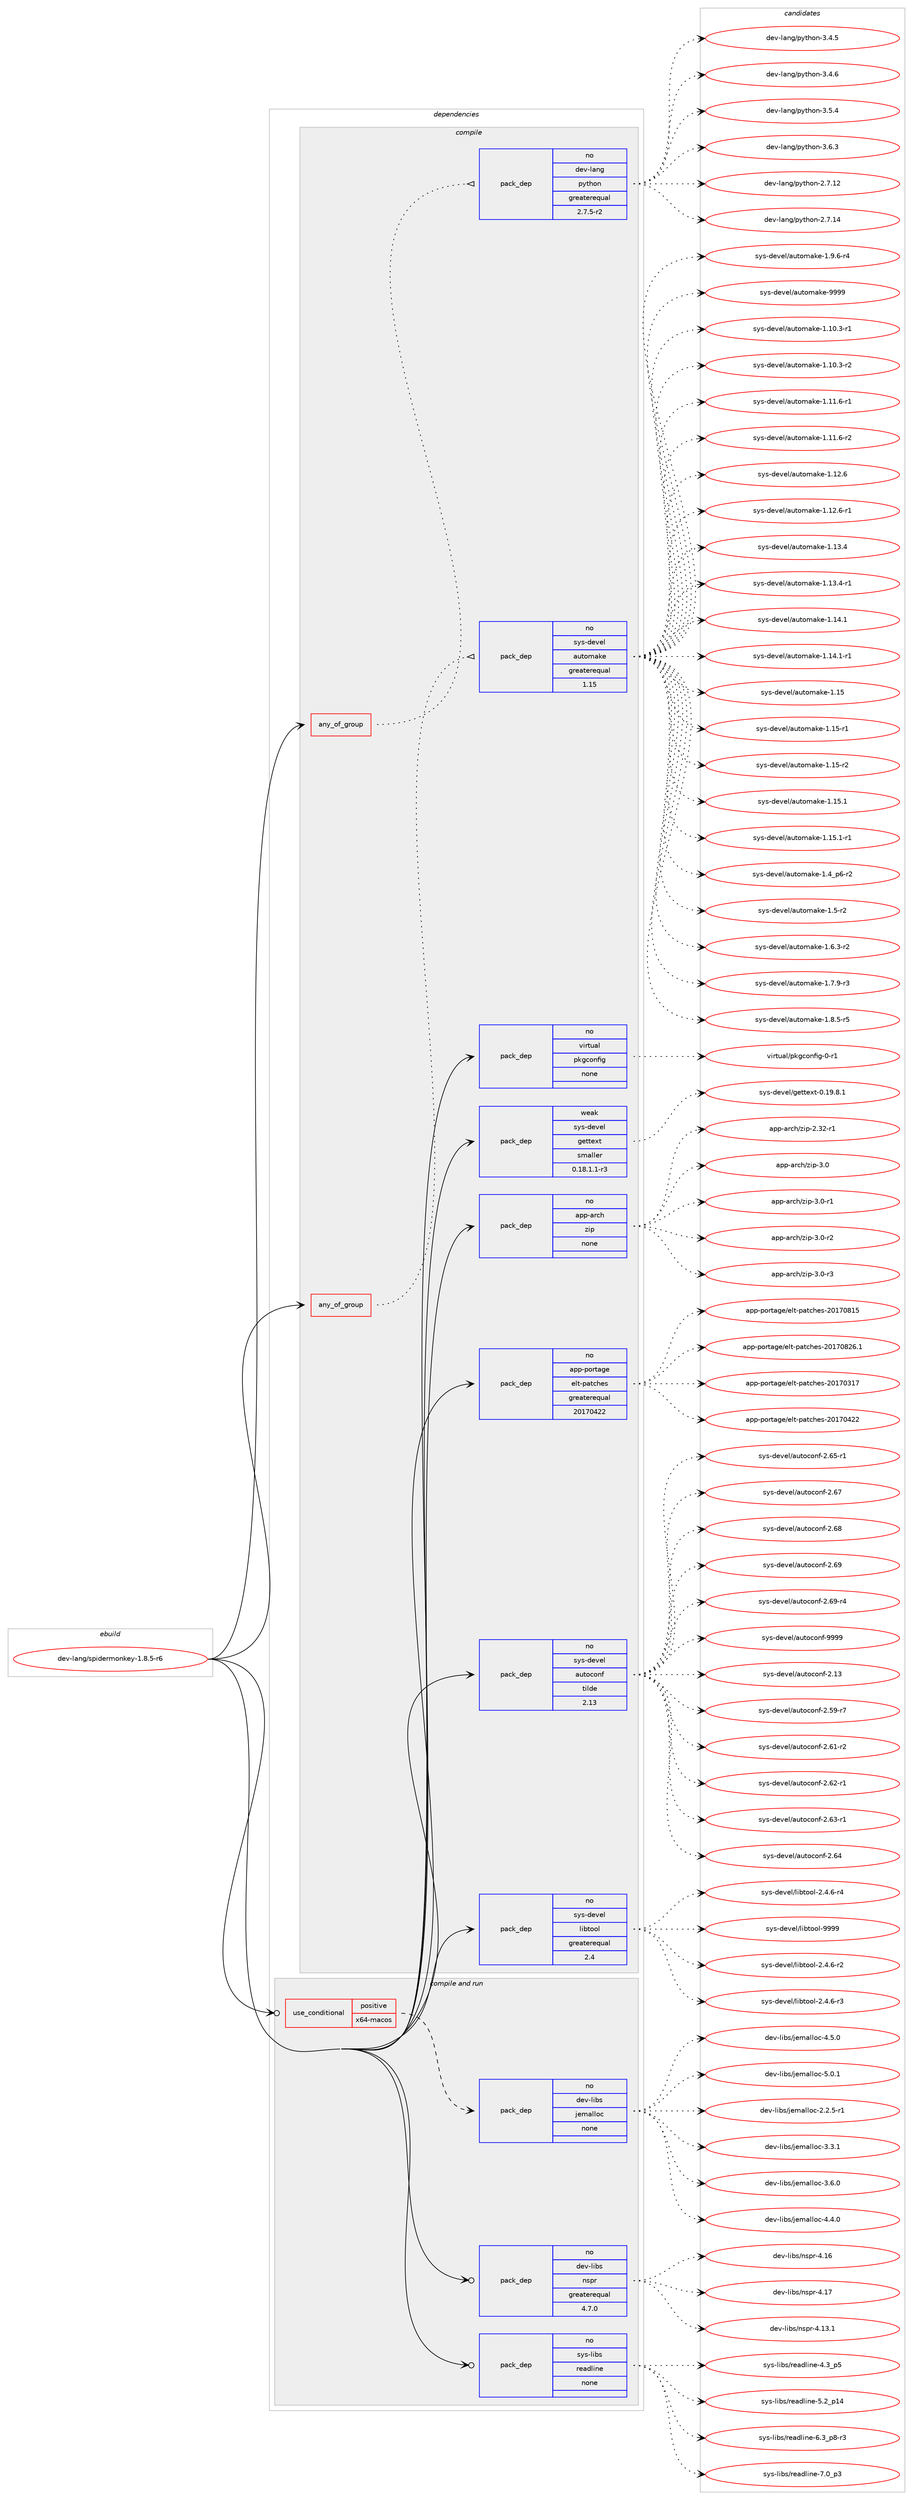 digraph prolog {

# *************
# Graph options
# *************

newrank=true;
concentrate=true;
compound=true;
graph [rankdir=LR,fontname=Helvetica,fontsize=10,ranksep=1.5];#, ranksep=2.5, nodesep=0.2];
edge  [arrowhead=vee];
node  [fontname=Helvetica,fontsize=10];

# **********
# The ebuild
# **********

subgraph cluster_leftcol {
color=gray;
rank=same;
label=<<i>ebuild</i>>;
id [label="dev-lang/spidermonkey-1.8.5-r6", color=red, width=4, href="../dev-lang/spidermonkey-1.8.5-r6.svg"];
}

# ****************
# The dependencies
# ****************

subgraph cluster_midcol {
color=gray;
label=<<i>dependencies</i>>;
subgraph cluster_compile {
fillcolor="#eeeeee";
style=filled;
label=<<i>compile</i>>;
subgraph any3139 {
dependency109646 [label=<<TABLE BORDER="0" CELLBORDER="1" CELLSPACING="0" CELLPADDING="4"><TR><TD CELLPADDING="10">any_of_group</TD></TR></TABLE>>, shape=none, color=red];subgraph pack82768 {
dependency109647 [label=<<TABLE BORDER="0" CELLBORDER="1" CELLSPACING="0" CELLPADDING="4" WIDTH="220"><TR><TD ROWSPAN="6" CELLPADDING="30">pack_dep</TD></TR><TR><TD WIDTH="110">no</TD></TR><TR><TD>dev-lang</TD></TR><TR><TD>python</TD></TR><TR><TD>greaterequal</TD></TR><TR><TD>2.7.5-r2</TD></TR></TABLE>>, shape=none, color=blue];
}
dependency109646:e -> dependency109647:w [weight=20,style="dotted",arrowhead="oinv"];
}
id:e -> dependency109646:w [weight=20,style="solid",arrowhead="vee"];
subgraph any3140 {
dependency109648 [label=<<TABLE BORDER="0" CELLBORDER="1" CELLSPACING="0" CELLPADDING="4"><TR><TD CELLPADDING="10">any_of_group</TD></TR></TABLE>>, shape=none, color=red];subgraph pack82769 {
dependency109649 [label=<<TABLE BORDER="0" CELLBORDER="1" CELLSPACING="0" CELLPADDING="4" WIDTH="220"><TR><TD ROWSPAN="6" CELLPADDING="30">pack_dep</TD></TR><TR><TD WIDTH="110">no</TD></TR><TR><TD>sys-devel</TD></TR><TR><TD>automake</TD></TR><TR><TD>greaterequal</TD></TR><TR><TD>1.15</TD></TR></TABLE>>, shape=none, color=blue];
}
dependency109648:e -> dependency109649:w [weight=20,style="dotted",arrowhead="oinv"];
}
id:e -> dependency109648:w [weight=20,style="solid",arrowhead="vee"];
subgraph pack82770 {
dependency109650 [label=<<TABLE BORDER="0" CELLBORDER="1" CELLSPACING="0" CELLPADDING="4" WIDTH="220"><TR><TD ROWSPAN="6" CELLPADDING="30">pack_dep</TD></TR><TR><TD WIDTH="110">no</TD></TR><TR><TD>app-arch</TD></TR><TR><TD>zip</TD></TR><TR><TD>none</TD></TR><TR><TD></TD></TR></TABLE>>, shape=none, color=blue];
}
id:e -> dependency109650:w [weight=20,style="solid",arrowhead="vee"];
subgraph pack82771 {
dependency109651 [label=<<TABLE BORDER="0" CELLBORDER="1" CELLSPACING="0" CELLPADDING="4" WIDTH="220"><TR><TD ROWSPAN="6" CELLPADDING="30">pack_dep</TD></TR><TR><TD WIDTH="110">no</TD></TR><TR><TD>app-portage</TD></TR><TR><TD>elt-patches</TD></TR><TR><TD>greaterequal</TD></TR><TR><TD>20170422</TD></TR></TABLE>>, shape=none, color=blue];
}
id:e -> dependency109651:w [weight=20,style="solid",arrowhead="vee"];
subgraph pack82772 {
dependency109652 [label=<<TABLE BORDER="0" CELLBORDER="1" CELLSPACING="0" CELLPADDING="4" WIDTH="220"><TR><TD ROWSPAN="6" CELLPADDING="30">pack_dep</TD></TR><TR><TD WIDTH="110">no</TD></TR><TR><TD>sys-devel</TD></TR><TR><TD>autoconf</TD></TR><TR><TD>tilde</TD></TR><TR><TD>2.13</TD></TR></TABLE>>, shape=none, color=blue];
}
id:e -> dependency109652:w [weight=20,style="solid",arrowhead="vee"];
subgraph pack82773 {
dependency109653 [label=<<TABLE BORDER="0" CELLBORDER="1" CELLSPACING="0" CELLPADDING="4" WIDTH="220"><TR><TD ROWSPAN="6" CELLPADDING="30">pack_dep</TD></TR><TR><TD WIDTH="110">no</TD></TR><TR><TD>sys-devel</TD></TR><TR><TD>libtool</TD></TR><TR><TD>greaterequal</TD></TR><TR><TD>2.4</TD></TR></TABLE>>, shape=none, color=blue];
}
id:e -> dependency109653:w [weight=20,style="solid",arrowhead="vee"];
subgraph pack82774 {
dependency109654 [label=<<TABLE BORDER="0" CELLBORDER="1" CELLSPACING="0" CELLPADDING="4" WIDTH="220"><TR><TD ROWSPAN="6" CELLPADDING="30">pack_dep</TD></TR><TR><TD WIDTH="110">no</TD></TR><TR><TD>virtual</TD></TR><TR><TD>pkgconfig</TD></TR><TR><TD>none</TD></TR><TR><TD></TD></TR></TABLE>>, shape=none, color=blue];
}
id:e -> dependency109654:w [weight=20,style="solid",arrowhead="vee"];
subgraph pack82775 {
dependency109655 [label=<<TABLE BORDER="0" CELLBORDER="1" CELLSPACING="0" CELLPADDING="4" WIDTH="220"><TR><TD ROWSPAN="6" CELLPADDING="30">pack_dep</TD></TR><TR><TD WIDTH="110">weak</TD></TR><TR><TD>sys-devel</TD></TR><TR><TD>gettext</TD></TR><TR><TD>smaller</TD></TR><TR><TD>0.18.1.1-r3</TD></TR></TABLE>>, shape=none, color=blue];
}
id:e -> dependency109655:w [weight=20,style="solid",arrowhead="vee"];
}
subgraph cluster_compileandrun {
fillcolor="#eeeeee";
style=filled;
label=<<i>compile and run</i>>;
subgraph cond23709 {
dependency109656 [label=<<TABLE BORDER="0" CELLBORDER="1" CELLSPACING="0" CELLPADDING="4"><TR><TD ROWSPAN="3" CELLPADDING="10">use_conditional</TD></TR><TR><TD>positive</TD></TR><TR><TD>x64-macos</TD></TR></TABLE>>, shape=none, color=red];
subgraph pack82776 {
dependency109657 [label=<<TABLE BORDER="0" CELLBORDER="1" CELLSPACING="0" CELLPADDING="4" WIDTH="220"><TR><TD ROWSPAN="6" CELLPADDING="30">pack_dep</TD></TR><TR><TD WIDTH="110">no</TD></TR><TR><TD>dev-libs</TD></TR><TR><TD>jemalloc</TD></TR><TR><TD>none</TD></TR><TR><TD></TD></TR></TABLE>>, shape=none, color=blue];
}
dependency109656:e -> dependency109657:w [weight=20,style="dashed",arrowhead="vee"];
}
id:e -> dependency109656:w [weight=20,style="solid",arrowhead="odotvee"];
subgraph pack82777 {
dependency109658 [label=<<TABLE BORDER="0" CELLBORDER="1" CELLSPACING="0" CELLPADDING="4" WIDTH="220"><TR><TD ROWSPAN="6" CELLPADDING="30">pack_dep</TD></TR><TR><TD WIDTH="110">no</TD></TR><TR><TD>dev-libs</TD></TR><TR><TD>nspr</TD></TR><TR><TD>greaterequal</TD></TR><TR><TD>4.7.0</TD></TR></TABLE>>, shape=none, color=blue];
}
id:e -> dependency109658:w [weight=20,style="solid",arrowhead="odotvee"];
subgraph pack82778 {
dependency109659 [label=<<TABLE BORDER="0" CELLBORDER="1" CELLSPACING="0" CELLPADDING="4" WIDTH="220"><TR><TD ROWSPAN="6" CELLPADDING="30">pack_dep</TD></TR><TR><TD WIDTH="110">no</TD></TR><TR><TD>sys-libs</TD></TR><TR><TD>readline</TD></TR><TR><TD>none</TD></TR><TR><TD></TD></TR></TABLE>>, shape=none, color=blue];
}
id:e -> dependency109659:w [weight=20,style="solid",arrowhead="odotvee"];
}
subgraph cluster_run {
fillcolor="#eeeeee";
style=filled;
label=<<i>run</i>>;
}
}

# **************
# The candidates
# **************

subgraph cluster_choices {
rank=same;
color=gray;
label=<<i>candidates</i>>;

subgraph choice82768 {
color=black;
nodesep=1;
choice10010111845108971101034711212111610411111045504655464950 [label="dev-lang/python-2.7.12", color=red, width=4,href="../dev-lang/python-2.7.12.svg"];
choice10010111845108971101034711212111610411111045504655464952 [label="dev-lang/python-2.7.14", color=red, width=4,href="../dev-lang/python-2.7.14.svg"];
choice100101118451089711010347112121116104111110455146524653 [label="dev-lang/python-3.4.5", color=red, width=4,href="../dev-lang/python-3.4.5.svg"];
choice100101118451089711010347112121116104111110455146524654 [label="dev-lang/python-3.4.6", color=red, width=4,href="../dev-lang/python-3.4.6.svg"];
choice100101118451089711010347112121116104111110455146534652 [label="dev-lang/python-3.5.4", color=red, width=4,href="../dev-lang/python-3.5.4.svg"];
choice100101118451089711010347112121116104111110455146544651 [label="dev-lang/python-3.6.3", color=red, width=4,href="../dev-lang/python-3.6.3.svg"];
dependency109647:e -> choice10010111845108971101034711212111610411111045504655464950:w [style=dotted,weight="100"];
dependency109647:e -> choice10010111845108971101034711212111610411111045504655464952:w [style=dotted,weight="100"];
dependency109647:e -> choice100101118451089711010347112121116104111110455146524653:w [style=dotted,weight="100"];
dependency109647:e -> choice100101118451089711010347112121116104111110455146524654:w [style=dotted,weight="100"];
dependency109647:e -> choice100101118451089711010347112121116104111110455146534652:w [style=dotted,weight="100"];
dependency109647:e -> choice100101118451089711010347112121116104111110455146544651:w [style=dotted,weight="100"];
}
subgraph choice82769 {
color=black;
nodesep=1;
choice11512111545100101118101108479711711611110997107101454946494846514511449 [label="sys-devel/automake-1.10.3-r1", color=red, width=4,href="../sys-devel/automake-1.10.3-r1.svg"];
choice11512111545100101118101108479711711611110997107101454946494846514511450 [label="sys-devel/automake-1.10.3-r2", color=red, width=4,href="../sys-devel/automake-1.10.3-r2.svg"];
choice11512111545100101118101108479711711611110997107101454946494946544511449 [label="sys-devel/automake-1.11.6-r1", color=red, width=4,href="../sys-devel/automake-1.11.6-r1.svg"];
choice11512111545100101118101108479711711611110997107101454946494946544511450 [label="sys-devel/automake-1.11.6-r2", color=red, width=4,href="../sys-devel/automake-1.11.6-r2.svg"];
choice1151211154510010111810110847971171161111099710710145494649504654 [label="sys-devel/automake-1.12.6", color=red, width=4,href="../sys-devel/automake-1.12.6.svg"];
choice11512111545100101118101108479711711611110997107101454946495046544511449 [label="sys-devel/automake-1.12.6-r1", color=red, width=4,href="../sys-devel/automake-1.12.6-r1.svg"];
choice1151211154510010111810110847971171161111099710710145494649514652 [label="sys-devel/automake-1.13.4", color=red, width=4,href="../sys-devel/automake-1.13.4.svg"];
choice11512111545100101118101108479711711611110997107101454946495146524511449 [label="sys-devel/automake-1.13.4-r1", color=red, width=4,href="../sys-devel/automake-1.13.4-r1.svg"];
choice1151211154510010111810110847971171161111099710710145494649524649 [label="sys-devel/automake-1.14.1", color=red, width=4,href="../sys-devel/automake-1.14.1.svg"];
choice11512111545100101118101108479711711611110997107101454946495246494511449 [label="sys-devel/automake-1.14.1-r1", color=red, width=4,href="../sys-devel/automake-1.14.1-r1.svg"];
choice115121115451001011181011084797117116111109971071014549464953 [label="sys-devel/automake-1.15", color=red, width=4,href="../sys-devel/automake-1.15.svg"];
choice1151211154510010111810110847971171161111099710710145494649534511449 [label="sys-devel/automake-1.15-r1", color=red, width=4,href="../sys-devel/automake-1.15-r1.svg"];
choice1151211154510010111810110847971171161111099710710145494649534511450 [label="sys-devel/automake-1.15-r2", color=red, width=4,href="../sys-devel/automake-1.15-r2.svg"];
choice1151211154510010111810110847971171161111099710710145494649534649 [label="sys-devel/automake-1.15.1", color=red, width=4,href="../sys-devel/automake-1.15.1.svg"];
choice11512111545100101118101108479711711611110997107101454946495346494511449 [label="sys-devel/automake-1.15.1-r1", color=red, width=4,href="../sys-devel/automake-1.15.1-r1.svg"];
choice115121115451001011181011084797117116111109971071014549465295112544511450 [label="sys-devel/automake-1.4_p6-r2", color=red, width=4,href="../sys-devel/automake-1.4_p6-r2.svg"];
choice11512111545100101118101108479711711611110997107101454946534511450 [label="sys-devel/automake-1.5-r2", color=red, width=4,href="../sys-devel/automake-1.5-r2.svg"];
choice115121115451001011181011084797117116111109971071014549465446514511450 [label="sys-devel/automake-1.6.3-r2", color=red, width=4,href="../sys-devel/automake-1.6.3-r2.svg"];
choice115121115451001011181011084797117116111109971071014549465546574511451 [label="sys-devel/automake-1.7.9-r3", color=red, width=4,href="../sys-devel/automake-1.7.9-r3.svg"];
choice115121115451001011181011084797117116111109971071014549465646534511453 [label="sys-devel/automake-1.8.5-r5", color=red, width=4,href="../sys-devel/automake-1.8.5-r5.svg"];
choice115121115451001011181011084797117116111109971071014549465746544511452 [label="sys-devel/automake-1.9.6-r4", color=red, width=4,href="../sys-devel/automake-1.9.6-r4.svg"];
choice115121115451001011181011084797117116111109971071014557575757 [label="sys-devel/automake-9999", color=red, width=4,href="../sys-devel/automake-9999.svg"];
dependency109649:e -> choice11512111545100101118101108479711711611110997107101454946494846514511449:w [style=dotted,weight="100"];
dependency109649:e -> choice11512111545100101118101108479711711611110997107101454946494846514511450:w [style=dotted,weight="100"];
dependency109649:e -> choice11512111545100101118101108479711711611110997107101454946494946544511449:w [style=dotted,weight="100"];
dependency109649:e -> choice11512111545100101118101108479711711611110997107101454946494946544511450:w [style=dotted,weight="100"];
dependency109649:e -> choice1151211154510010111810110847971171161111099710710145494649504654:w [style=dotted,weight="100"];
dependency109649:e -> choice11512111545100101118101108479711711611110997107101454946495046544511449:w [style=dotted,weight="100"];
dependency109649:e -> choice1151211154510010111810110847971171161111099710710145494649514652:w [style=dotted,weight="100"];
dependency109649:e -> choice11512111545100101118101108479711711611110997107101454946495146524511449:w [style=dotted,weight="100"];
dependency109649:e -> choice1151211154510010111810110847971171161111099710710145494649524649:w [style=dotted,weight="100"];
dependency109649:e -> choice11512111545100101118101108479711711611110997107101454946495246494511449:w [style=dotted,weight="100"];
dependency109649:e -> choice115121115451001011181011084797117116111109971071014549464953:w [style=dotted,weight="100"];
dependency109649:e -> choice1151211154510010111810110847971171161111099710710145494649534511449:w [style=dotted,weight="100"];
dependency109649:e -> choice1151211154510010111810110847971171161111099710710145494649534511450:w [style=dotted,weight="100"];
dependency109649:e -> choice1151211154510010111810110847971171161111099710710145494649534649:w [style=dotted,weight="100"];
dependency109649:e -> choice11512111545100101118101108479711711611110997107101454946495346494511449:w [style=dotted,weight="100"];
dependency109649:e -> choice115121115451001011181011084797117116111109971071014549465295112544511450:w [style=dotted,weight="100"];
dependency109649:e -> choice11512111545100101118101108479711711611110997107101454946534511450:w [style=dotted,weight="100"];
dependency109649:e -> choice115121115451001011181011084797117116111109971071014549465446514511450:w [style=dotted,weight="100"];
dependency109649:e -> choice115121115451001011181011084797117116111109971071014549465546574511451:w [style=dotted,weight="100"];
dependency109649:e -> choice115121115451001011181011084797117116111109971071014549465646534511453:w [style=dotted,weight="100"];
dependency109649:e -> choice115121115451001011181011084797117116111109971071014549465746544511452:w [style=dotted,weight="100"];
dependency109649:e -> choice115121115451001011181011084797117116111109971071014557575757:w [style=dotted,weight="100"];
}
subgraph choice82770 {
color=black;
nodesep=1;
choice971121124597114991044712210511245504651504511449 [label="app-arch/zip-2.32-r1", color=red, width=4,href="../app-arch/zip-2.32-r1.svg"];
choice971121124597114991044712210511245514648 [label="app-arch/zip-3.0", color=red, width=4,href="../app-arch/zip-3.0.svg"];
choice9711211245971149910447122105112455146484511449 [label="app-arch/zip-3.0-r1", color=red, width=4,href="../app-arch/zip-3.0-r1.svg"];
choice9711211245971149910447122105112455146484511450 [label="app-arch/zip-3.0-r2", color=red, width=4,href="../app-arch/zip-3.0-r2.svg"];
choice9711211245971149910447122105112455146484511451 [label="app-arch/zip-3.0-r3", color=red, width=4,href="../app-arch/zip-3.0-r3.svg"];
dependency109650:e -> choice971121124597114991044712210511245504651504511449:w [style=dotted,weight="100"];
dependency109650:e -> choice971121124597114991044712210511245514648:w [style=dotted,weight="100"];
dependency109650:e -> choice9711211245971149910447122105112455146484511449:w [style=dotted,weight="100"];
dependency109650:e -> choice9711211245971149910447122105112455146484511450:w [style=dotted,weight="100"];
dependency109650:e -> choice9711211245971149910447122105112455146484511451:w [style=dotted,weight="100"];
}
subgraph choice82771 {
color=black;
nodesep=1;
choice97112112451121111141169710310147101108116451129711699104101115455048495548514955 [label="app-portage/elt-patches-20170317", color=red, width=4,href="../app-portage/elt-patches-20170317.svg"];
choice97112112451121111141169710310147101108116451129711699104101115455048495548525050 [label="app-portage/elt-patches-20170422", color=red, width=4,href="../app-portage/elt-patches-20170422.svg"];
choice97112112451121111141169710310147101108116451129711699104101115455048495548564953 [label="app-portage/elt-patches-20170815", color=red, width=4,href="../app-portage/elt-patches-20170815.svg"];
choice971121124511211111411697103101471011081164511297116991041011154550484955485650544649 [label="app-portage/elt-patches-20170826.1", color=red, width=4,href="../app-portage/elt-patches-20170826.1.svg"];
dependency109651:e -> choice97112112451121111141169710310147101108116451129711699104101115455048495548514955:w [style=dotted,weight="100"];
dependency109651:e -> choice97112112451121111141169710310147101108116451129711699104101115455048495548525050:w [style=dotted,weight="100"];
dependency109651:e -> choice97112112451121111141169710310147101108116451129711699104101115455048495548564953:w [style=dotted,weight="100"];
dependency109651:e -> choice971121124511211111411697103101471011081164511297116991041011154550484955485650544649:w [style=dotted,weight="100"];
}
subgraph choice82772 {
color=black;
nodesep=1;
choice115121115451001011181011084797117116111991111101024550464951 [label="sys-devel/autoconf-2.13", color=red, width=4,href="../sys-devel/autoconf-2.13.svg"];
choice1151211154510010111810110847971171161119911111010245504653574511455 [label="sys-devel/autoconf-2.59-r7", color=red, width=4,href="../sys-devel/autoconf-2.59-r7.svg"];
choice1151211154510010111810110847971171161119911111010245504654494511450 [label="sys-devel/autoconf-2.61-r2", color=red, width=4,href="../sys-devel/autoconf-2.61-r2.svg"];
choice1151211154510010111810110847971171161119911111010245504654504511449 [label="sys-devel/autoconf-2.62-r1", color=red, width=4,href="../sys-devel/autoconf-2.62-r1.svg"];
choice1151211154510010111810110847971171161119911111010245504654514511449 [label="sys-devel/autoconf-2.63-r1", color=red, width=4,href="../sys-devel/autoconf-2.63-r1.svg"];
choice115121115451001011181011084797117116111991111101024550465452 [label="sys-devel/autoconf-2.64", color=red, width=4,href="../sys-devel/autoconf-2.64.svg"];
choice1151211154510010111810110847971171161119911111010245504654534511449 [label="sys-devel/autoconf-2.65-r1", color=red, width=4,href="../sys-devel/autoconf-2.65-r1.svg"];
choice115121115451001011181011084797117116111991111101024550465455 [label="sys-devel/autoconf-2.67", color=red, width=4,href="../sys-devel/autoconf-2.67.svg"];
choice115121115451001011181011084797117116111991111101024550465456 [label="sys-devel/autoconf-2.68", color=red, width=4,href="../sys-devel/autoconf-2.68.svg"];
choice115121115451001011181011084797117116111991111101024550465457 [label="sys-devel/autoconf-2.69", color=red, width=4,href="../sys-devel/autoconf-2.69.svg"];
choice1151211154510010111810110847971171161119911111010245504654574511452 [label="sys-devel/autoconf-2.69-r4", color=red, width=4,href="../sys-devel/autoconf-2.69-r4.svg"];
choice115121115451001011181011084797117116111991111101024557575757 [label="sys-devel/autoconf-9999", color=red, width=4,href="../sys-devel/autoconf-9999.svg"];
dependency109652:e -> choice115121115451001011181011084797117116111991111101024550464951:w [style=dotted,weight="100"];
dependency109652:e -> choice1151211154510010111810110847971171161119911111010245504653574511455:w [style=dotted,weight="100"];
dependency109652:e -> choice1151211154510010111810110847971171161119911111010245504654494511450:w [style=dotted,weight="100"];
dependency109652:e -> choice1151211154510010111810110847971171161119911111010245504654504511449:w [style=dotted,weight="100"];
dependency109652:e -> choice1151211154510010111810110847971171161119911111010245504654514511449:w [style=dotted,weight="100"];
dependency109652:e -> choice115121115451001011181011084797117116111991111101024550465452:w [style=dotted,weight="100"];
dependency109652:e -> choice1151211154510010111810110847971171161119911111010245504654534511449:w [style=dotted,weight="100"];
dependency109652:e -> choice115121115451001011181011084797117116111991111101024550465455:w [style=dotted,weight="100"];
dependency109652:e -> choice115121115451001011181011084797117116111991111101024550465456:w [style=dotted,weight="100"];
dependency109652:e -> choice115121115451001011181011084797117116111991111101024550465457:w [style=dotted,weight="100"];
dependency109652:e -> choice1151211154510010111810110847971171161119911111010245504654574511452:w [style=dotted,weight="100"];
dependency109652:e -> choice115121115451001011181011084797117116111991111101024557575757:w [style=dotted,weight="100"];
}
subgraph choice82773 {
color=black;
nodesep=1;
choice1151211154510010111810110847108105981161111111084550465246544511450 [label="sys-devel/libtool-2.4.6-r2", color=red, width=4,href="../sys-devel/libtool-2.4.6-r2.svg"];
choice1151211154510010111810110847108105981161111111084550465246544511451 [label="sys-devel/libtool-2.4.6-r3", color=red, width=4,href="../sys-devel/libtool-2.4.6-r3.svg"];
choice1151211154510010111810110847108105981161111111084550465246544511452 [label="sys-devel/libtool-2.4.6-r4", color=red, width=4,href="../sys-devel/libtool-2.4.6-r4.svg"];
choice1151211154510010111810110847108105981161111111084557575757 [label="sys-devel/libtool-9999", color=red, width=4,href="../sys-devel/libtool-9999.svg"];
dependency109653:e -> choice1151211154510010111810110847108105981161111111084550465246544511450:w [style=dotted,weight="100"];
dependency109653:e -> choice1151211154510010111810110847108105981161111111084550465246544511451:w [style=dotted,weight="100"];
dependency109653:e -> choice1151211154510010111810110847108105981161111111084550465246544511452:w [style=dotted,weight="100"];
dependency109653:e -> choice1151211154510010111810110847108105981161111111084557575757:w [style=dotted,weight="100"];
}
subgraph choice82774 {
color=black;
nodesep=1;
choice11810511411611797108471121071039911111010210510345484511449 [label="virtual/pkgconfig-0-r1", color=red, width=4,href="../virtual/pkgconfig-0-r1.svg"];
dependency109654:e -> choice11810511411611797108471121071039911111010210510345484511449:w [style=dotted,weight="100"];
}
subgraph choice82775 {
color=black;
nodesep=1;
choice1151211154510010111810110847103101116116101120116454846495746564649 [label="sys-devel/gettext-0.19.8.1", color=red, width=4,href="../sys-devel/gettext-0.19.8.1.svg"];
dependency109655:e -> choice1151211154510010111810110847103101116116101120116454846495746564649:w [style=dotted,weight="100"];
}
subgraph choice82776 {
color=black;
nodesep=1;
choice10010111845108105981154710610110997108108111994550465046534511449 [label="dev-libs/jemalloc-2.2.5-r1", color=red, width=4,href="../dev-libs/jemalloc-2.2.5-r1.svg"];
choice1001011184510810598115471061011099710810811199455146514649 [label="dev-libs/jemalloc-3.3.1", color=red, width=4,href="../dev-libs/jemalloc-3.3.1.svg"];
choice1001011184510810598115471061011099710810811199455146544648 [label="dev-libs/jemalloc-3.6.0", color=red, width=4,href="../dev-libs/jemalloc-3.6.0.svg"];
choice1001011184510810598115471061011099710810811199455246524648 [label="dev-libs/jemalloc-4.4.0", color=red, width=4,href="../dev-libs/jemalloc-4.4.0.svg"];
choice1001011184510810598115471061011099710810811199455246534648 [label="dev-libs/jemalloc-4.5.0", color=red, width=4,href="../dev-libs/jemalloc-4.5.0.svg"];
choice1001011184510810598115471061011099710810811199455346484649 [label="dev-libs/jemalloc-5.0.1", color=red, width=4,href="../dev-libs/jemalloc-5.0.1.svg"];
dependency109657:e -> choice10010111845108105981154710610110997108108111994550465046534511449:w [style=dotted,weight="100"];
dependency109657:e -> choice1001011184510810598115471061011099710810811199455146514649:w [style=dotted,weight="100"];
dependency109657:e -> choice1001011184510810598115471061011099710810811199455146544648:w [style=dotted,weight="100"];
dependency109657:e -> choice1001011184510810598115471061011099710810811199455246524648:w [style=dotted,weight="100"];
dependency109657:e -> choice1001011184510810598115471061011099710810811199455246534648:w [style=dotted,weight="100"];
dependency109657:e -> choice1001011184510810598115471061011099710810811199455346484649:w [style=dotted,weight="100"];
}
subgraph choice82777 {
color=black;
nodesep=1;
choice10010111845108105981154711011511211445524649514649 [label="dev-libs/nspr-4.13.1", color=red, width=4,href="../dev-libs/nspr-4.13.1.svg"];
choice1001011184510810598115471101151121144552464954 [label="dev-libs/nspr-4.16", color=red, width=4,href="../dev-libs/nspr-4.16.svg"];
choice1001011184510810598115471101151121144552464955 [label="dev-libs/nspr-4.17", color=red, width=4,href="../dev-libs/nspr-4.17.svg"];
dependency109658:e -> choice10010111845108105981154711011511211445524649514649:w [style=dotted,weight="100"];
dependency109658:e -> choice1001011184510810598115471101151121144552464954:w [style=dotted,weight="100"];
dependency109658:e -> choice1001011184510810598115471101151121144552464955:w [style=dotted,weight="100"];
}
subgraph choice82778 {
color=black;
nodesep=1;
choice11512111545108105981154711410197100108105110101455246519511253 [label="sys-libs/readline-4.3_p5", color=red, width=4,href="../sys-libs/readline-4.3_p5.svg"];
choice1151211154510810598115471141019710010810511010145534650951124952 [label="sys-libs/readline-5.2_p14", color=red, width=4,href="../sys-libs/readline-5.2_p14.svg"];
choice115121115451081059811547114101971001081051101014554465195112564511451 [label="sys-libs/readline-6.3_p8-r3", color=red, width=4,href="../sys-libs/readline-6.3_p8-r3.svg"];
choice11512111545108105981154711410197100108105110101455546489511251 [label="sys-libs/readline-7.0_p3", color=red, width=4,href="../sys-libs/readline-7.0_p3.svg"];
dependency109659:e -> choice11512111545108105981154711410197100108105110101455246519511253:w [style=dotted,weight="100"];
dependency109659:e -> choice1151211154510810598115471141019710010810511010145534650951124952:w [style=dotted,weight="100"];
dependency109659:e -> choice115121115451081059811547114101971001081051101014554465195112564511451:w [style=dotted,weight="100"];
dependency109659:e -> choice11512111545108105981154711410197100108105110101455546489511251:w [style=dotted,weight="100"];
}
}

}
